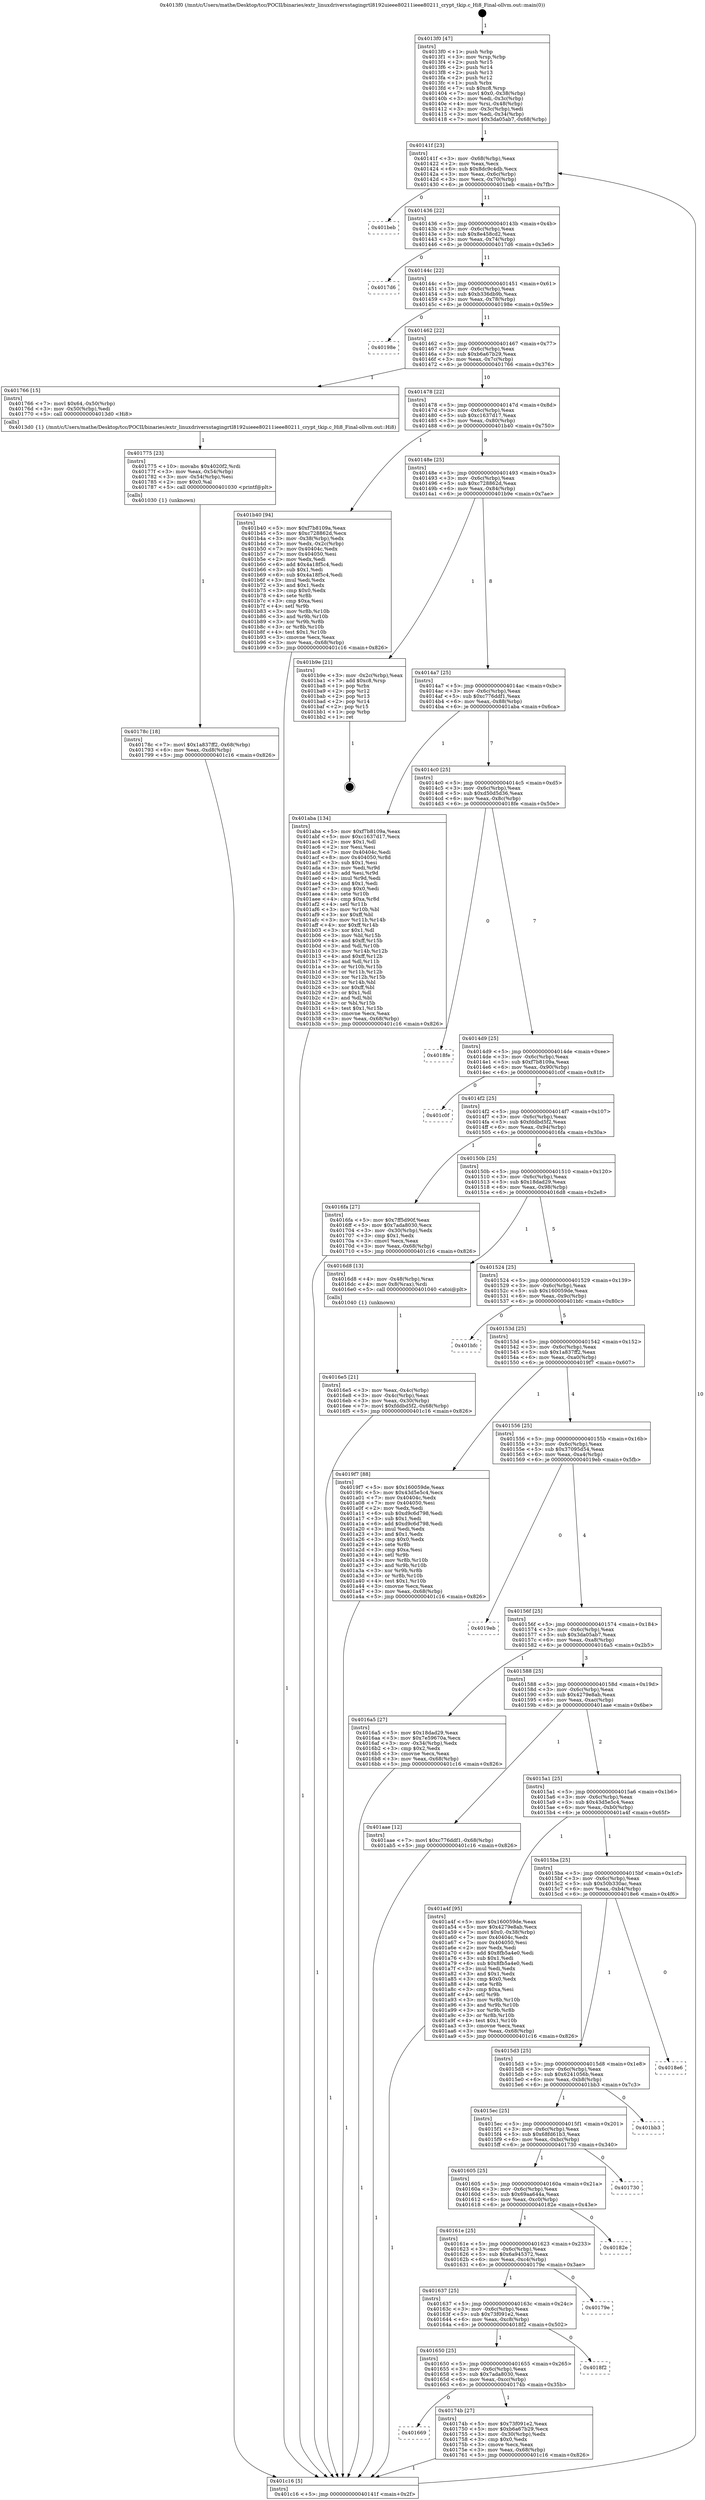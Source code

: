 digraph "0x4013f0" {
  label = "0x4013f0 (/mnt/c/Users/mathe/Desktop/tcc/POCII/binaries/extr_linuxdriversstagingrtl8192uieee80211ieee80211_crypt_tkip.c_Hi8_Final-ollvm.out::main(0))"
  labelloc = "t"
  node[shape=record]

  Entry [label="",width=0.3,height=0.3,shape=circle,fillcolor=black,style=filled]
  "0x40141f" [label="{
     0x40141f [23]\l
     | [instrs]\l
     &nbsp;&nbsp;0x40141f \<+3\>: mov -0x68(%rbp),%eax\l
     &nbsp;&nbsp;0x401422 \<+2\>: mov %eax,%ecx\l
     &nbsp;&nbsp;0x401424 \<+6\>: sub $0x8dc9c4db,%ecx\l
     &nbsp;&nbsp;0x40142a \<+3\>: mov %eax,-0x6c(%rbp)\l
     &nbsp;&nbsp;0x40142d \<+3\>: mov %ecx,-0x70(%rbp)\l
     &nbsp;&nbsp;0x401430 \<+6\>: je 0000000000401beb \<main+0x7fb\>\l
  }"]
  "0x401beb" [label="{
     0x401beb\l
  }", style=dashed]
  "0x401436" [label="{
     0x401436 [22]\l
     | [instrs]\l
     &nbsp;&nbsp;0x401436 \<+5\>: jmp 000000000040143b \<main+0x4b\>\l
     &nbsp;&nbsp;0x40143b \<+3\>: mov -0x6c(%rbp),%eax\l
     &nbsp;&nbsp;0x40143e \<+5\>: sub $0x8e458cd2,%eax\l
     &nbsp;&nbsp;0x401443 \<+3\>: mov %eax,-0x74(%rbp)\l
     &nbsp;&nbsp;0x401446 \<+6\>: je 00000000004017d6 \<main+0x3e6\>\l
  }"]
  Exit [label="",width=0.3,height=0.3,shape=circle,fillcolor=black,style=filled,peripheries=2]
  "0x4017d6" [label="{
     0x4017d6\l
  }", style=dashed]
  "0x40144c" [label="{
     0x40144c [22]\l
     | [instrs]\l
     &nbsp;&nbsp;0x40144c \<+5\>: jmp 0000000000401451 \<main+0x61\>\l
     &nbsp;&nbsp;0x401451 \<+3\>: mov -0x6c(%rbp),%eax\l
     &nbsp;&nbsp;0x401454 \<+5\>: sub $0xb336db9b,%eax\l
     &nbsp;&nbsp;0x401459 \<+3\>: mov %eax,-0x78(%rbp)\l
     &nbsp;&nbsp;0x40145c \<+6\>: je 000000000040198e \<main+0x59e\>\l
  }"]
  "0x40178c" [label="{
     0x40178c [18]\l
     | [instrs]\l
     &nbsp;&nbsp;0x40178c \<+7\>: movl $0x1a837ff2,-0x68(%rbp)\l
     &nbsp;&nbsp;0x401793 \<+6\>: mov %eax,-0xd8(%rbp)\l
     &nbsp;&nbsp;0x401799 \<+5\>: jmp 0000000000401c16 \<main+0x826\>\l
  }"]
  "0x40198e" [label="{
     0x40198e\l
  }", style=dashed]
  "0x401462" [label="{
     0x401462 [22]\l
     | [instrs]\l
     &nbsp;&nbsp;0x401462 \<+5\>: jmp 0000000000401467 \<main+0x77\>\l
     &nbsp;&nbsp;0x401467 \<+3\>: mov -0x6c(%rbp),%eax\l
     &nbsp;&nbsp;0x40146a \<+5\>: sub $0xb6a67b29,%eax\l
     &nbsp;&nbsp;0x40146f \<+3\>: mov %eax,-0x7c(%rbp)\l
     &nbsp;&nbsp;0x401472 \<+6\>: je 0000000000401766 \<main+0x376\>\l
  }"]
  "0x401775" [label="{
     0x401775 [23]\l
     | [instrs]\l
     &nbsp;&nbsp;0x401775 \<+10\>: movabs $0x4020f2,%rdi\l
     &nbsp;&nbsp;0x40177f \<+3\>: mov %eax,-0x54(%rbp)\l
     &nbsp;&nbsp;0x401782 \<+3\>: mov -0x54(%rbp),%esi\l
     &nbsp;&nbsp;0x401785 \<+2\>: mov $0x0,%al\l
     &nbsp;&nbsp;0x401787 \<+5\>: call 0000000000401030 \<printf@plt\>\l
     | [calls]\l
     &nbsp;&nbsp;0x401030 \{1\} (unknown)\l
  }"]
  "0x401766" [label="{
     0x401766 [15]\l
     | [instrs]\l
     &nbsp;&nbsp;0x401766 \<+7\>: movl $0x64,-0x50(%rbp)\l
     &nbsp;&nbsp;0x40176d \<+3\>: mov -0x50(%rbp),%edi\l
     &nbsp;&nbsp;0x401770 \<+5\>: call 00000000004013d0 \<Hi8\>\l
     | [calls]\l
     &nbsp;&nbsp;0x4013d0 \{1\} (/mnt/c/Users/mathe/Desktop/tcc/POCII/binaries/extr_linuxdriversstagingrtl8192uieee80211ieee80211_crypt_tkip.c_Hi8_Final-ollvm.out::Hi8)\l
  }"]
  "0x401478" [label="{
     0x401478 [22]\l
     | [instrs]\l
     &nbsp;&nbsp;0x401478 \<+5\>: jmp 000000000040147d \<main+0x8d\>\l
     &nbsp;&nbsp;0x40147d \<+3\>: mov -0x6c(%rbp),%eax\l
     &nbsp;&nbsp;0x401480 \<+5\>: sub $0xc1637d17,%eax\l
     &nbsp;&nbsp;0x401485 \<+3\>: mov %eax,-0x80(%rbp)\l
     &nbsp;&nbsp;0x401488 \<+6\>: je 0000000000401b40 \<main+0x750\>\l
  }"]
  "0x401669" [label="{
     0x401669\l
  }", style=dashed]
  "0x401b40" [label="{
     0x401b40 [94]\l
     | [instrs]\l
     &nbsp;&nbsp;0x401b40 \<+5\>: mov $0xf7b8109a,%eax\l
     &nbsp;&nbsp;0x401b45 \<+5\>: mov $0xc728862d,%ecx\l
     &nbsp;&nbsp;0x401b4a \<+3\>: mov -0x38(%rbp),%edx\l
     &nbsp;&nbsp;0x401b4d \<+3\>: mov %edx,-0x2c(%rbp)\l
     &nbsp;&nbsp;0x401b50 \<+7\>: mov 0x40404c,%edx\l
     &nbsp;&nbsp;0x401b57 \<+7\>: mov 0x404050,%esi\l
     &nbsp;&nbsp;0x401b5e \<+2\>: mov %edx,%edi\l
     &nbsp;&nbsp;0x401b60 \<+6\>: add $0x4a18f5c4,%edi\l
     &nbsp;&nbsp;0x401b66 \<+3\>: sub $0x1,%edi\l
     &nbsp;&nbsp;0x401b69 \<+6\>: sub $0x4a18f5c4,%edi\l
     &nbsp;&nbsp;0x401b6f \<+3\>: imul %edi,%edx\l
     &nbsp;&nbsp;0x401b72 \<+3\>: and $0x1,%edx\l
     &nbsp;&nbsp;0x401b75 \<+3\>: cmp $0x0,%edx\l
     &nbsp;&nbsp;0x401b78 \<+4\>: sete %r8b\l
     &nbsp;&nbsp;0x401b7c \<+3\>: cmp $0xa,%esi\l
     &nbsp;&nbsp;0x401b7f \<+4\>: setl %r9b\l
     &nbsp;&nbsp;0x401b83 \<+3\>: mov %r8b,%r10b\l
     &nbsp;&nbsp;0x401b86 \<+3\>: and %r9b,%r10b\l
     &nbsp;&nbsp;0x401b89 \<+3\>: xor %r9b,%r8b\l
     &nbsp;&nbsp;0x401b8c \<+3\>: or %r8b,%r10b\l
     &nbsp;&nbsp;0x401b8f \<+4\>: test $0x1,%r10b\l
     &nbsp;&nbsp;0x401b93 \<+3\>: cmovne %ecx,%eax\l
     &nbsp;&nbsp;0x401b96 \<+3\>: mov %eax,-0x68(%rbp)\l
     &nbsp;&nbsp;0x401b99 \<+5\>: jmp 0000000000401c16 \<main+0x826\>\l
  }"]
  "0x40148e" [label="{
     0x40148e [25]\l
     | [instrs]\l
     &nbsp;&nbsp;0x40148e \<+5\>: jmp 0000000000401493 \<main+0xa3\>\l
     &nbsp;&nbsp;0x401493 \<+3\>: mov -0x6c(%rbp),%eax\l
     &nbsp;&nbsp;0x401496 \<+5\>: sub $0xc728862d,%eax\l
     &nbsp;&nbsp;0x40149b \<+6\>: mov %eax,-0x84(%rbp)\l
     &nbsp;&nbsp;0x4014a1 \<+6\>: je 0000000000401b9e \<main+0x7ae\>\l
  }"]
  "0x40174b" [label="{
     0x40174b [27]\l
     | [instrs]\l
     &nbsp;&nbsp;0x40174b \<+5\>: mov $0x73f091e2,%eax\l
     &nbsp;&nbsp;0x401750 \<+5\>: mov $0xb6a67b29,%ecx\l
     &nbsp;&nbsp;0x401755 \<+3\>: mov -0x30(%rbp),%edx\l
     &nbsp;&nbsp;0x401758 \<+3\>: cmp $0x0,%edx\l
     &nbsp;&nbsp;0x40175b \<+3\>: cmove %ecx,%eax\l
     &nbsp;&nbsp;0x40175e \<+3\>: mov %eax,-0x68(%rbp)\l
     &nbsp;&nbsp;0x401761 \<+5\>: jmp 0000000000401c16 \<main+0x826\>\l
  }"]
  "0x401b9e" [label="{
     0x401b9e [21]\l
     | [instrs]\l
     &nbsp;&nbsp;0x401b9e \<+3\>: mov -0x2c(%rbp),%eax\l
     &nbsp;&nbsp;0x401ba1 \<+7\>: add $0xc8,%rsp\l
     &nbsp;&nbsp;0x401ba8 \<+1\>: pop %rbx\l
     &nbsp;&nbsp;0x401ba9 \<+2\>: pop %r12\l
     &nbsp;&nbsp;0x401bab \<+2\>: pop %r13\l
     &nbsp;&nbsp;0x401bad \<+2\>: pop %r14\l
     &nbsp;&nbsp;0x401baf \<+2\>: pop %r15\l
     &nbsp;&nbsp;0x401bb1 \<+1\>: pop %rbp\l
     &nbsp;&nbsp;0x401bb2 \<+1\>: ret\l
  }"]
  "0x4014a7" [label="{
     0x4014a7 [25]\l
     | [instrs]\l
     &nbsp;&nbsp;0x4014a7 \<+5\>: jmp 00000000004014ac \<main+0xbc\>\l
     &nbsp;&nbsp;0x4014ac \<+3\>: mov -0x6c(%rbp),%eax\l
     &nbsp;&nbsp;0x4014af \<+5\>: sub $0xc776ddf1,%eax\l
     &nbsp;&nbsp;0x4014b4 \<+6\>: mov %eax,-0x88(%rbp)\l
     &nbsp;&nbsp;0x4014ba \<+6\>: je 0000000000401aba \<main+0x6ca\>\l
  }"]
  "0x401650" [label="{
     0x401650 [25]\l
     | [instrs]\l
     &nbsp;&nbsp;0x401650 \<+5\>: jmp 0000000000401655 \<main+0x265\>\l
     &nbsp;&nbsp;0x401655 \<+3\>: mov -0x6c(%rbp),%eax\l
     &nbsp;&nbsp;0x401658 \<+5\>: sub $0x7ada8030,%eax\l
     &nbsp;&nbsp;0x40165d \<+6\>: mov %eax,-0xcc(%rbp)\l
     &nbsp;&nbsp;0x401663 \<+6\>: je 000000000040174b \<main+0x35b\>\l
  }"]
  "0x401aba" [label="{
     0x401aba [134]\l
     | [instrs]\l
     &nbsp;&nbsp;0x401aba \<+5\>: mov $0xf7b8109a,%eax\l
     &nbsp;&nbsp;0x401abf \<+5\>: mov $0xc1637d17,%ecx\l
     &nbsp;&nbsp;0x401ac4 \<+2\>: mov $0x1,%dl\l
     &nbsp;&nbsp;0x401ac6 \<+2\>: xor %esi,%esi\l
     &nbsp;&nbsp;0x401ac8 \<+7\>: mov 0x40404c,%edi\l
     &nbsp;&nbsp;0x401acf \<+8\>: mov 0x404050,%r8d\l
     &nbsp;&nbsp;0x401ad7 \<+3\>: sub $0x1,%esi\l
     &nbsp;&nbsp;0x401ada \<+3\>: mov %edi,%r9d\l
     &nbsp;&nbsp;0x401add \<+3\>: add %esi,%r9d\l
     &nbsp;&nbsp;0x401ae0 \<+4\>: imul %r9d,%edi\l
     &nbsp;&nbsp;0x401ae4 \<+3\>: and $0x1,%edi\l
     &nbsp;&nbsp;0x401ae7 \<+3\>: cmp $0x0,%edi\l
     &nbsp;&nbsp;0x401aea \<+4\>: sete %r10b\l
     &nbsp;&nbsp;0x401aee \<+4\>: cmp $0xa,%r8d\l
     &nbsp;&nbsp;0x401af2 \<+4\>: setl %r11b\l
     &nbsp;&nbsp;0x401af6 \<+3\>: mov %r10b,%bl\l
     &nbsp;&nbsp;0x401af9 \<+3\>: xor $0xff,%bl\l
     &nbsp;&nbsp;0x401afc \<+3\>: mov %r11b,%r14b\l
     &nbsp;&nbsp;0x401aff \<+4\>: xor $0xff,%r14b\l
     &nbsp;&nbsp;0x401b03 \<+3\>: xor $0x1,%dl\l
     &nbsp;&nbsp;0x401b06 \<+3\>: mov %bl,%r15b\l
     &nbsp;&nbsp;0x401b09 \<+4\>: and $0xff,%r15b\l
     &nbsp;&nbsp;0x401b0d \<+3\>: and %dl,%r10b\l
     &nbsp;&nbsp;0x401b10 \<+3\>: mov %r14b,%r12b\l
     &nbsp;&nbsp;0x401b13 \<+4\>: and $0xff,%r12b\l
     &nbsp;&nbsp;0x401b17 \<+3\>: and %dl,%r11b\l
     &nbsp;&nbsp;0x401b1a \<+3\>: or %r10b,%r15b\l
     &nbsp;&nbsp;0x401b1d \<+3\>: or %r11b,%r12b\l
     &nbsp;&nbsp;0x401b20 \<+3\>: xor %r12b,%r15b\l
     &nbsp;&nbsp;0x401b23 \<+3\>: or %r14b,%bl\l
     &nbsp;&nbsp;0x401b26 \<+3\>: xor $0xff,%bl\l
     &nbsp;&nbsp;0x401b29 \<+3\>: or $0x1,%dl\l
     &nbsp;&nbsp;0x401b2c \<+2\>: and %dl,%bl\l
     &nbsp;&nbsp;0x401b2e \<+3\>: or %bl,%r15b\l
     &nbsp;&nbsp;0x401b31 \<+4\>: test $0x1,%r15b\l
     &nbsp;&nbsp;0x401b35 \<+3\>: cmovne %ecx,%eax\l
     &nbsp;&nbsp;0x401b38 \<+3\>: mov %eax,-0x68(%rbp)\l
     &nbsp;&nbsp;0x401b3b \<+5\>: jmp 0000000000401c16 \<main+0x826\>\l
  }"]
  "0x4014c0" [label="{
     0x4014c0 [25]\l
     | [instrs]\l
     &nbsp;&nbsp;0x4014c0 \<+5\>: jmp 00000000004014c5 \<main+0xd5\>\l
     &nbsp;&nbsp;0x4014c5 \<+3\>: mov -0x6c(%rbp),%eax\l
     &nbsp;&nbsp;0x4014c8 \<+5\>: sub $0xd50d5d36,%eax\l
     &nbsp;&nbsp;0x4014cd \<+6\>: mov %eax,-0x8c(%rbp)\l
     &nbsp;&nbsp;0x4014d3 \<+6\>: je 00000000004018fe \<main+0x50e\>\l
  }"]
  "0x4018f2" [label="{
     0x4018f2\l
  }", style=dashed]
  "0x4018fe" [label="{
     0x4018fe\l
  }", style=dashed]
  "0x4014d9" [label="{
     0x4014d9 [25]\l
     | [instrs]\l
     &nbsp;&nbsp;0x4014d9 \<+5\>: jmp 00000000004014de \<main+0xee\>\l
     &nbsp;&nbsp;0x4014de \<+3\>: mov -0x6c(%rbp),%eax\l
     &nbsp;&nbsp;0x4014e1 \<+5\>: sub $0xf7b8109a,%eax\l
     &nbsp;&nbsp;0x4014e6 \<+6\>: mov %eax,-0x90(%rbp)\l
     &nbsp;&nbsp;0x4014ec \<+6\>: je 0000000000401c0f \<main+0x81f\>\l
  }"]
  "0x401637" [label="{
     0x401637 [25]\l
     | [instrs]\l
     &nbsp;&nbsp;0x401637 \<+5\>: jmp 000000000040163c \<main+0x24c\>\l
     &nbsp;&nbsp;0x40163c \<+3\>: mov -0x6c(%rbp),%eax\l
     &nbsp;&nbsp;0x40163f \<+5\>: sub $0x73f091e2,%eax\l
     &nbsp;&nbsp;0x401644 \<+6\>: mov %eax,-0xc8(%rbp)\l
     &nbsp;&nbsp;0x40164a \<+6\>: je 00000000004018f2 \<main+0x502\>\l
  }"]
  "0x401c0f" [label="{
     0x401c0f\l
  }", style=dashed]
  "0x4014f2" [label="{
     0x4014f2 [25]\l
     | [instrs]\l
     &nbsp;&nbsp;0x4014f2 \<+5\>: jmp 00000000004014f7 \<main+0x107\>\l
     &nbsp;&nbsp;0x4014f7 \<+3\>: mov -0x6c(%rbp),%eax\l
     &nbsp;&nbsp;0x4014fa \<+5\>: sub $0xfddbd5f2,%eax\l
     &nbsp;&nbsp;0x4014ff \<+6\>: mov %eax,-0x94(%rbp)\l
     &nbsp;&nbsp;0x401505 \<+6\>: je 00000000004016fa \<main+0x30a\>\l
  }"]
  "0x40179e" [label="{
     0x40179e\l
  }", style=dashed]
  "0x4016fa" [label="{
     0x4016fa [27]\l
     | [instrs]\l
     &nbsp;&nbsp;0x4016fa \<+5\>: mov $0x7ff5d90f,%eax\l
     &nbsp;&nbsp;0x4016ff \<+5\>: mov $0x7ada8030,%ecx\l
     &nbsp;&nbsp;0x401704 \<+3\>: mov -0x30(%rbp),%edx\l
     &nbsp;&nbsp;0x401707 \<+3\>: cmp $0x1,%edx\l
     &nbsp;&nbsp;0x40170a \<+3\>: cmovl %ecx,%eax\l
     &nbsp;&nbsp;0x40170d \<+3\>: mov %eax,-0x68(%rbp)\l
     &nbsp;&nbsp;0x401710 \<+5\>: jmp 0000000000401c16 \<main+0x826\>\l
  }"]
  "0x40150b" [label="{
     0x40150b [25]\l
     | [instrs]\l
     &nbsp;&nbsp;0x40150b \<+5\>: jmp 0000000000401510 \<main+0x120\>\l
     &nbsp;&nbsp;0x401510 \<+3\>: mov -0x6c(%rbp),%eax\l
     &nbsp;&nbsp;0x401513 \<+5\>: sub $0x18dad29,%eax\l
     &nbsp;&nbsp;0x401518 \<+6\>: mov %eax,-0x98(%rbp)\l
     &nbsp;&nbsp;0x40151e \<+6\>: je 00000000004016d8 \<main+0x2e8\>\l
  }"]
  "0x40161e" [label="{
     0x40161e [25]\l
     | [instrs]\l
     &nbsp;&nbsp;0x40161e \<+5\>: jmp 0000000000401623 \<main+0x233\>\l
     &nbsp;&nbsp;0x401623 \<+3\>: mov -0x6c(%rbp),%eax\l
     &nbsp;&nbsp;0x401626 \<+5\>: sub $0x6a945372,%eax\l
     &nbsp;&nbsp;0x40162b \<+6\>: mov %eax,-0xc4(%rbp)\l
     &nbsp;&nbsp;0x401631 \<+6\>: je 000000000040179e \<main+0x3ae\>\l
  }"]
  "0x4016d8" [label="{
     0x4016d8 [13]\l
     | [instrs]\l
     &nbsp;&nbsp;0x4016d8 \<+4\>: mov -0x48(%rbp),%rax\l
     &nbsp;&nbsp;0x4016dc \<+4\>: mov 0x8(%rax),%rdi\l
     &nbsp;&nbsp;0x4016e0 \<+5\>: call 0000000000401040 \<atoi@plt\>\l
     | [calls]\l
     &nbsp;&nbsp;0x401040 \{1\} (unknown)\l
  }"]
  "0x401524" [label="{
     0x401524 [25]\l
     | [instrs]\l
     &nbsp;&nbsp;0x401524 \<+5\>: jmp 0000000000401529 \<main+0x139\>\l
     &nbsp;&nbsp;0x401529 \<+3\>: mov -0x6c(%rbp),%eax\l
     &nbsp;&nbsp;0x40152c \<+5\>: sub $0x160059de,%eax\l
     &nbsp;&nbsp;0x401531 \<+6\>: mov %eax,-0x9c(%rbp)\l
     &nbsp;&nbsp;0x401537 \<+6\>: je 0000000000401bfc \<main+0x80c\>\l
  }"]
  "0x40182e" [label="{
     0x40182e\l
  }", style=dashed]
  "0x401bfc" [label="{
     0x401bfc\l
  }", style=dashed]
  "0x40153d" [label="{
     0x40153d [25]\l
     | [instrs]\l
     &nbsp;&nbsp;0x40153d \<+5\>: jmp 0000000000401542 \<main+0x152\>\l
     &nbsp;&nbsp;0x401542 \<+3\>: mov -0x6c(%rbp),%eax\l
     &nbsp;&nbsp;0x401545 \<+5\>: sub $0x1a837ff2,%eax\l
     &nbsp;&nbsp;0x40154a \<+6\>: mov %eax,-0xa0(%rbp)\l
     &nbsp;&nbsp;0x401550 \<+6\>: je 00000000004019f7 \<main+0x607\>\l
  }"]
  "0x401605" [label="{
     0x401605 [25]\l
     | [instrs]\l
     &nbsp;&nbsp;0x401605 \<+5\>: jmp 000000000040160a \<main+0x21a\>\l
     &nbsp;&nbsp;0x40160a \<+3\>: mov -0x6c(%rbp),%eax\l
     &nbsp;&nbsp;0x40160d \<+5\>: sub $0x69aa644a,%eax\l
     &nbsp;&nbsp;0x401612 \<+6\>: mov %eax,-0xc0(%rbp)\l
     &nbsp;&nbsp;0x401618 \<+6\>: je 000000000040182e \<main+0x43e\>\l
  }"]
  "0x4019f7" [label="{
     0x4019f7 [88]\l
     | [instrs]\l
     &nbsp;&nbsp;0x4019f7 \<+5\>: mov $0x160059de,%eax\l
     &nbsp;&nbsp;0x4019fc \<+5\>: mov $0x43d5e5c4,%ecx\l
     &nbsp;&nbsp;0x401a01 \<+7\>: mov 0x40404c,%edx\l
     &nbsp;&nbsp;0x401a08 \<+7\>: mov 0x404050,%esi\l
     &nbsp;&nbsp;0x401a0f \<+2\>: mov %edx,%edi\l
     &nbsp;&nbsp;0x401a11 \<+6\>: sub $0xd9c6d798,%edi\l
     &nbsp;&nbsp;0x401a17 \<+3\>: sub $0x1,%edi\l
     &nbsp;&nbsp;0x401a1a \<+6\>: add $0xd9c6d798,%edi\l
     &nbsp;&nbsp;0x401a20 \<+3\>: imul %edi,%edx\l
     &nbsp;&nbsp;0x401a23 \<+3\>: and $0x1,%edx\l
     &nbsp;&nbsp;0x401a26 \<+3\>: cmp $0x0,%edx\l
     &nbsp;&nbsp;0x401a29 \<+4\>: sete %r8b\l
     &nbsp;&nbsp;0x401a2d \<+3\>: cmp $0xa,%esi\l
     &nbsp;&nbsp;0x401a30 \<+4\>: setl %r9b\l
     &nbsp;&nbsp;0x401a34 \<+3\>: mov %r8b,%r10b\l
     &nbsp;&nbsp;0x401a37 \<+3\>: and %r9b,%r10b\l
     &nbsp;&nbsp;0x401a3a \<+3\>: xor %r9b,%r8b\l
     &nbsp;&nbsp;0x401a3d \<+3\>: or %r8b,%r10b\l
     &nbsp;&nbsp;0x401a40 \<+4\>: test $0x1,%r10b\l
     &nbsp;&nbsp;0x401a44 \<+3\>: cmovne %ecx,%eax\l
     &nbsp;&nbsp;0x401a47 \<+3\>: mov %eax,-0x68(%rbp)\l
     &nbsp;&nbsp;0x401a4a \<+5\>: jmp 0000000000401c16 \<main+0x826\>\l
  }"]
  "0x401556" [label="{
     0x401556 [25]\l
     | [instrs]\l
     &nbsp;&nbsp;0x401556 \<+5\>: jmp 000000000040155b \<main+0x16b\>\l
     &nbsp;&nbsp;0x40155b \<+3\>: mov -0x6c(%rbp),%eax\l
     &nbsp;&nbsp;0x40155e \<+5\>: sub $0x37095d54,%eax\l
     &nbsp;&nbsp;0x401563 \<+6\>: mov %eax,-0xa4(%rbp)\l
     &nbsp;&nbsp;0x401569 \<+6\>: je 00000000004019eb \<main+0x5fb\>\l
  }"]
  "0x401730" [label="{
     0x401730\l
  }", style=dashed]
  "0x4019eb" [label="{
     0x4019eb\l
  }", style=dashed]
  "0x40156f" [label="{
     0x40156f [25]\l
     | [instrs]\l
     &nbsp;&nbsp;0x40156f \<+5\>: jmp 0000000000401574 \<main+0x184\>\l
     &nbsp;&nbsp;0x401574 \<+3\>: mov -0x6c(%rbp),%eax\l
     &nbsp;&nbsp;0x401577 \<+5\>: sub $0x3da05ab7,%eax\l
     &nbsp;&nbsp;0x40157c \<+6\>: mov %eax,-0xa8(%rbp)\l
     &nbsp;&nbsp;0x401582 \<+6\>: je 00000000004016a5 \<main+0x2b5\>\l
  }"]
  "0x4015ec" [label="{
     0x4015ec [25]\l
     | [instrs]\l
     &nbsp;&nbsp;0x4015ec \<+5\>: jmp 00000000004015f1 \<main+0x201\>\l
     &nbsp;&nbsp;0x4015f1 \<+3\>: mov -0x6c(%rbp),%eax\l
     &nbsp;&nbsp;0x4015f4 \<+5\>: sub $0x68fd61b3,%eax\l
     &nbsp;&nbsp;0x4015f9 \<+6\>: mov %eax,-0xbc(%rbp)\l
     &nbsp;&nbsp;0x4015ff \<+6\>: je 0000000000401730 \<main+0x340\>\l
  }"]
  "0x4016a5" [label="{
     0x4016a5 [27]\l
     | [instrs]\l
     &nbsp;&nbsp;0x4016a5 \<+5\>: mov $0x18dad29,%eax\l
     &nbsp;&nbsp;0x4016aa \<+5\>: mov $0x7e59670a,%ecx\l
     &nbsp;&nbsp;0x4016af \<+3\>: mov -0x34(%rbp),%edx\l
     &nbsp;&nbsp;0x4016b2 \<+3\>: cmp $0x2,%edx\l
     &nbsp;&nbsp;0x4016b5 \<+3\>: cmovne %ecx,%eax\l
     &nbsp;&nbsp;0x4016b8 \<+3\>: mov %eax,-0x68(%rbp)\l
     &nbsp;&nbsp;0x4016bb \<+5\>: jmp 0000000000401c16 \<main+0x826\>\l
  }"]
  "0x401588" [label="{
     0x401588 [25]\l
     | [instrs]\l
     &nbsp;&nbsp;0x401588 \<+5\>: jmp 000000000040158d \<main+0x19d\>\l
     &nbsp;&nbsp;0x40158d \<+3\>: mov -0x6c(%rbp),%eax\l
     &nbsp;&nbsp;0x401590 \<+5\>: sub $0x4279e8ab,%eax\l
     &nbsp;&nbsp;0x401595 \<+6\>: mov %eax,-0xac(%rbp)\l
     &nbsp;&nbsp;0x40159b \<+6\>: je 0000000000401aae \<main+0x6be\>\l
  }"]
  "0x401c16" [label="{
     0x401c16 [5]\l
     | [instrs]\l
     &nbsp;&nbsp;0x401c16 \<+5\>: jmp 000000000040141f \<main+0x2f\>\l
  }"]
  "0x4013f0" [label="{
     0x4013f0 [47]\l
     | [instrs]\l
     &nbsp;&nbsp;0x4013f0 \<+1\>: push %rbp\l
     &nbsp;&nbsp;0x4013f1 \<+3\>: mov %rsp,%rbp\l
     &nbsp;&nbsp;0x4013f4 \<+2\>: push %r15\l
     &nbsp;&nbsp;0x4013f6 \<+2\>: push %r14\l
     &nbsp;&nbsp;0x4013f8 \<+2\>: push %r13\l
     &nbsp;&nbsp;0x4013fa \<+2\>: push %r12\l
     &nbsp;&nbsp;0x4013fc \<+1\>: push %rbx\l
     &nbsp;&nbsp;0x4013fd \<+7\>: sub $0xc8,%rsp\l
     &nbsp;&nbsp;0x401404 \<+7\>: movl $0x0,-0x38(%rbp)\l
     &nbsp;&nbsp;0x40140b \<+3\>: mov %edi,-0x3c(%rbp)\l
     &nbsp;&nbsp;0x40140e \<+4\>: mov %rsi,-0x48(%rbp)\l
     &nbsp;&nbsp;0x401412 \<+3\>: mov -0x3c(%rbp),%edi\l
     &nbsp;&nbsp;0x401415 \<+3\>: mov %edi,-0x34(%rbp)\l
     &nbsp;&nbsp;0x401418 \<+7\>: movl $0x3da05ab7,-0x68(%rbp)\l
  }"]
  "0x4016e5" [label="{
     0x4016e5 [21]\l
     | [instrs]\l
     &nbsp;&nbsp;0x4016e5 \<+3\>: mov %eax,-0x4c(%rbp)\l
     &nbsp;&nbsp;0x4016e8 \<+3\>: mov -0x4c(%rbp),%eax\l
     &nbsp;&nbsp;0x4016eb \<+3\>: mov %eax,-0x30(%rbp)\l
     &nbsp;&nbsp;0x4016ee \<+7\>: movl $0xfddbd5f2,-0x68(%rbp)\l
     &nbsp;&nbsp;0x4016f5 \<+5\>: jmp 0000000000401c16 \<main+0x826\>\l
  }"]
  "0x401bb3" [label="{
     0x401bb3\l
  }", style=dashed]
  "0x401aae" [label="{
     0x401aae [12]\l
     | [instrs]\l
     &nbsp;&nbsp;0x401aae \<+7\>: movl $0xc776ddf1,-0x68(%rbp)\l
     &nbsp;&nbsp;0x401ab5 \<+5\>: jmp 0000000000401c16 \<main+0x826\>\l
  }"]
  "0x4015a1" [label="{
     0x4015a1 [25]\l
     | [instrs]\l
     &nbsp;&nbsp;0x4015a1 \<+5\>: jmp 00000000004015a6 \<main+0x1b6\>\l
     &nbsp;&nbsp;0x4015a6 \<+3\>: mov -0x6c(%rbp),%eax\l
     &nbsp;&nbsp;0x4015a9 \<+5\>: sub $0x43d5e5c4,%eax\l
     &nbsp;&nbsp;0x4015ae \<+6\>: mov %eax,-0xb0(%rbp)\l
     &nbsp;&nbsp;0x4015b4 \<+6\>: je 0000000000401a4f \<main+0x65f\>\l
  }"]
  "0x4015d3" [label="{
     0x4015d3 [25]\l
     | [instrs]\l
     &nbsp;&nbsp;0x4015d3 \<+5\>: jmp 00000000004015d8 \<main+0x1e8\>\l
     &nbsp;&nbsp;0x4015d8 \<+3\>: mov -0x6c(%rbp),%eax\l
     &nbsp;&nbsp;0x4015db \<+5\>: sub $0x6241056b,%eax\l
     &nbsp;&nbsp;0x4015e0 \<+6\>: mov %eax,-0xb8(%rbp)\l
     &nbsp;&nbsp;0x4015e6 \<+6\>: je 0000000000401bb3 \<main+0x7c3\>\l
  }"]
  "0x401a4f" [label="{
     0x401a4f [95]\l
     | [instrs]\l
     &nbsp;&nbsp;0x401a4f \<+5\>: mov $0x160059de,%eax\l
     &nbsp;&nbsp;0x401a54 \<+5\>: mov $0x4279e8ab,%ecx\l
     &nbsp;&nbsp;0x401a59 \<+7\>: movl $0x0,-0x38(%rbp)\l
     &nbsp;&nbsp;0x401a60 \<+7\>: mov 0x40404c,%edx\l
     &nbsp;&nbsp;0x401a67 \<+7\>: mov 0x404050,%esi\l
     &nbsp;&nbsp;0x401a6e \<+2\>: mov %edx,%edi\l
     &nbsp;&nbsp;0x401a70 \<+6\>: add $0x8fb5a4e0,%edi\l
     &nbsp;&nbsp;0x401a76 \<+3\>: sub $0x1,%edi\l
     &nbsp;&nbsp;0x401a79 \<+6\>: sub $0x8fb5a4e0,%edi\l
     &nbsp;&nbsp;0x401a7f \<+3\>: imul %edi,%edx\l
     &nbsp;&nbsp;0x401a82 \<+3\>: and $0x1,%edx\l
     &nbsp;&nbsp;0x401a85 \<+3\>: cmp $0x0,%edx\l
     &nbsp;&nbsp;0x401a88 \<+4\>: sete %r8b\l
     &nbsp;&nbsp;0x401a8c \<+3\>: cmp $0xa,%esi\l
     &nbsp;&nbsp;0x401a8f \<+4\>: setl %r9b\l
     &nbsp;&nbsp;0x401a93 \<+3\>: mov %r8b,%r10b\l
     &nbsp;&nbsp;0x401a96 \<+3\>: and %r9b,%r10b\l
     &nbsp;&nbsp;0x401a99 \<+3\>: xor %r9b,%r8b\l
     &nbsp;&nbsp;0x401a9c \<+3\>: or %r8b,%r10b\l
     &nbsp;&nbsp;0x401a9f \<+4\>: test $0x1,%r10b\l
     &nbsp;&nbsp;0x401aa3 \<+3\>: cmovne %ecx,%eax\l
     &nbsp;&nbsp;0x401aa6 \<+3\>: mov %eax,-0x68(%rbp)\l
     &nbsp;&nbsp;0x401aa9 \<+5\>: jmp 0000000000401c16 \<main+0x826\>\l
  }"]
  "0x4015ba" [label="{
     0x4015ba [25]\l
     | [instrs]\l
     &nbsp;&nbsp;0x4015ba \<+5\>: jmp 00000000004015bf \<main+0x1cf\>\l
     &nbsp;&nbsp;0x4015bf \<+3\>: mov -0x6c(%rbp),%eax\l
     &nbsp;&nbsp;0x4015c2 \<+5\>: sub $0x50b330ac,%eax\l
     &nbsp;&nbsp;0x4015c7 \<+6\>: mov %eax,-0xb4(%rbp)\l
     &nbsp;&nbsp;0x4015cd \<+6\>: je 00000000004018e6 \<main+0x4f6\>\l
  }"]
  "0x4018e6" [label="{
     0x4018e6\l
  }", style=dashed]
  Entry -> "0x4013f0" [label=" 1"]
  "0x40141f" -> "0x401beb" [label=" 0"]
  "0x40141f" -> "0x401436" [label=" 11"]
  "0x401b9e" -> Exit [label=" 1"]
  "0x401436" -> "0x4017d6" [label=" 0"]
  "0x401436" -> "0x40144c" [label=" 11"]
  "0x401b40" -> "0x401c16" [label=" 1"]
  "0x40144c" -> "0x40198e" [label=" 0"]
  "0x40144c" -> "0x401462" [label=" 11"]
  "0x401aba" -> "0x401c16" [label=" 1"]
  "0x401462" -> "0x401766" [label=" 1"]
  "0x401462" -> "0x401478" [label=" 10"]
  "0x401aae" -> "0x401c16" [label=" 1"]
  "0x401478" -> "0x401b40" [label=" 1"]
  "0x401478" -> "0x40148e" [label=" 9"]
  "0x401a4f" -> "0x401c16" [label=" 1"]
  "0x40148e" -> "0x401b9e" [label=" 1"]
  "0x40148e" -> "0x4014a7" [label=" 8"]
  "0x4019f7" -> "0x401c16" [label=" 1"]
  "0x4014a7" -> "0x401aba" [label=" 1"]
  "0x4014a7" -> "0x4014c0" [label=" 7"]
  "0x401775" -> "0x40178c" [label=" 1"]
  "0x4014c0" -> "0x4018fe" [label=" 0"]
  "0x4014c0" -> "0x4014d9" [label=" 7"]
  "0x401766" -> "0x401775" [label=" 1"]
  "0x4014d9" -> "0x401c0f" [label=" 0"]
  "0x4014d9" -> "0x4014f2" [label=" 7"]
  "0x401650" -> "0x401669" [label=" 0"]
  "0x4014f2" -> "0x4016fa" [label=" 1"]
  "0x4014f2" -> "0x40150b" [label=" 6"]
  "0x401650" -> "0x40174b" [label=" 1"]
  "0x40150b" -> "0x4016d8" [label=" 1"]
  "0x40150b" -> "0x401524" [label=" 5"]
  "0x401637" -> "0x401650" [label=" 1"]
  "0x401524" -> "0x401bfc" [label=" 0"]
  "0x401524" -> "0x40153d" [label=" 5"]
  "0x401637" -> "0x4018f2" [label=" 0"]
  "0x40153d" -> "0x4019f7" [label=" 1"]
  "0x40153d" -> "0x401556" [label=" 4"]
  "0x40161e" -> "0x401637" [label=" 1"]
  "0x401556" -> "0x4019eb" [label=" 0"]
  "0x401556" -> "0x40156f" [label=" 4"]
  "0x40161e" -> "0x40179e" [label=" 0"]
  "0x40156f" -> "0x4016a5" [label=" 1"]
  "0x40156f" -> "0x401588" [label=" 3"]
  "0x4016a5" -> "0x401c16" [label=" 1"]
  "0x4013f0" -> "0x40141f" [label=" 1"]
  "0x401c16" -> "0x40141f" [label=" 10"]
  "0x4016d8" -> "0x4016e5" [label=" 1"]
  "0x4016e5" -> "0x401c16" [label=" 1"]
  "0x4016fa" -> "0x401c16" [label=" 1"]
  "0x401605" -> "0x40161e" [label=" 1"]
  "0x401588" -> "0x401aae" [label=" 1"]
  "0x401588" -> "0x4015a1" [label=" 2"]
  "0x401605" -> "0x40182e" [label=" 0"]
  "0x4015a1" -> "0x401a4f" [label=" 1"]
  "0x4015a1" -> "0x4015ba" [label=" 1"]
  "0x4015ec" -> "0x401605" [label=" 1"]
  "0x4015ba" -> "0x4018e6" [label=" 0"]
  "0x4015ba" -> "0x4015d3" [label=" 1"]
  "0x40174b" -> "0x401c16" [label=" 1"]
  "0x4015d3" -> "0x401bb3" [label=" 0"]
  "0x4015d3" -> "0x4015ec" [label=" 1"]
  "0x40178c" -> "0x401c16" [label=" 1"]
  "0x4015ec" -> "0x401730" [label=" 0"]
}
